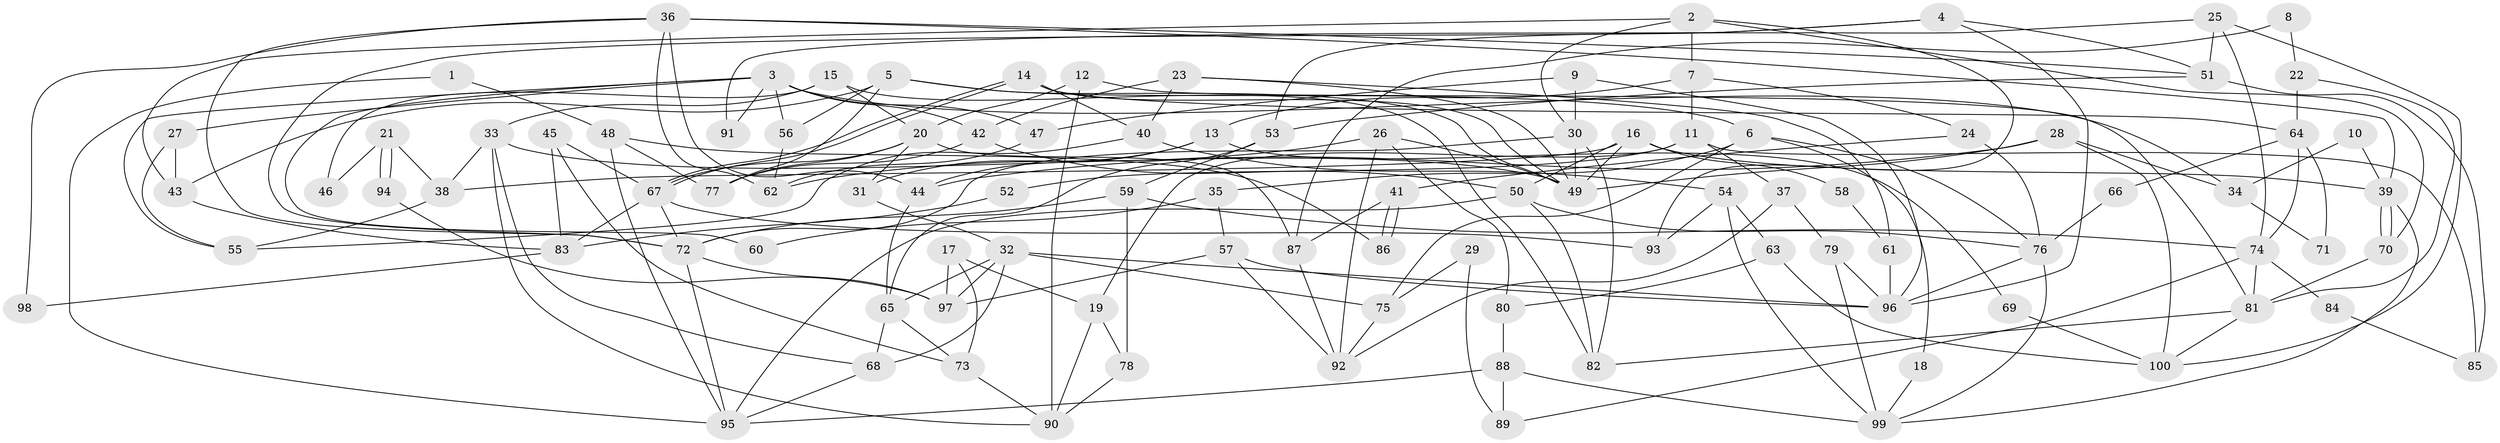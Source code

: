 // Generated by graph-tools (version 1.1) at 2025/38/02/21/25 10:38:59]
// undirected, 100 vertices, 200 edges
graph export_dot {
graph [start="1"]
  node [color=gray90,style=filled];
  1;
  2;
  3;
  4;
  5;
  6;
  7;
  8;
  9;
  10;
  11;
  12;
  13;
  14;
  15;
  16;
  17;
  18;
  19;
  20;
  21;
  22;
  23;
  24;
  25;
  26;
  27;
  28;
  29;
  30;
  31;
  32;
  33;
  34;
  35;
  36;
  37;
  38;
  39;
  40;
  41;
  42;
  43;
  44;
  45;
  46;
  47;
  48;
  49;
  50;
  51;
  52;
  53;
  54;
  55;
  56;
  57;
  58;
  59;
  60;
  61;
  62;
  63;
  64;
  65;
  66;
  67;
  68;
  69;
  70;
  71;
  72;
  73;
  74;
  75;
  76;
  77;
  78;
  79;
  80;
  81;
  82;
  83;
  84;
  85;
  86;
  87;
  88;
  89;
  90;
  91;
  92;
  93;
  94;
  95;
  96;
  97;
  98;
  99;
  100;
  1 -- 95;
  1 -- 48;
  2 -- 30;
  2 -- 43;
  2 -- 7;
  2 -- 70;
  2 -- 93;
  3 -- 42;
  3 -- 56;
  3 -- 27;
  3 -- 34;
  3 -- 47;
  3 -- 55;
  3 -- 60;
  3 -- 91;
  4 -- 96;
  4 -- 72;
  4 -- 51;
  4 -- 91;
  5 -- 49;
  5 -- 77;
  5 -- 6;
  5 -- 43;
  5 -- 56;
  6 -- 76;
  6 -- 18;
  6 -- 35;
  6 -- 75;
  7 -- 13;
  7 -- 11;
  7 -- 24;
  8 -- 87;
  8 -- 22;
  9 -- 47;
  9 -- 96;
  9 -- 30;
  10 -- 39;
  10 -- 34;
  11 -- 19;
  11 -- 37;
  11 -- 52;
  11 -- 85;
  12 -- 81;
  12 -- 20;
  12 -- 90;
  13 -- 44;
  13 -- 31;
  13 -- 69;
  14 -- 67;
  14 -- 67;
  14 -- 49;
  14 -- 40;
  14 -- 64;
  15 -- 33;
  15 -- 82;
  15 -- 20;
  15 -- 46;
  16 -- 39;
  16 -- 50;
  16 -- 38;
  16 -- 49;
  16 -- 58;
  17 -- 73;
  17 -- 97;
  17 -- 19;
  18 -- 99;
  19 -- 90;
  19 -- 78;
  20 -- 67;
  20 -- 31;
  20 -- 77;
  20 -- 87;
  21 -- 38;
  21 -- 94;
  21 -- 94;
  21 -- 46;
  22 -- 81;
  22 -- 64;
  23 -- 49;
  23 -- 40;
  23 -- 42;
  23 -- 61;
  24 -- 41;
  24 -- 76;
  25 -- 51;
  25 -- 53;
  25 -- 74;
  25 -- 100;
  26 -- 80;
  26 -- 49;
  26 -- 62;
  26 -- 92;
  27 -- 55;
  27 -- 43;
  28 -- 49;
  28 -- 100;
  28 -- 34;
  28 -- 44;
  29 -- 89;
  29 -- 75;
  30 -- 82;
  30 -- 49;
  30 -- 72;
  31 -- 32;
  32 -- 75;
  32 -- 96;
  32 -- 65;
  32 -- 68;
  32 -- 97;
  33 -- 49;
  33 -- 68;
  33 -- 38;
  33 -- 90;
  34 -- 71;
  35 -- 57;
  35 -- 60;
  36 -- 72;
  36 -- 51;
  36 -- 39;
  36 -- 44;
  36 -- 62;
  36 -- 98;
  37 -- 92;
  37 -- 79;
  38 -- 55;
  39 -- 70;
  39 -- 70;
  39 -- 99;
  40 -- 55;
  40 -- 54;
  41 -- 87;
  41 -- 86;
  41 -- 86;
  42 -- 50;
  42 -- 77;
  43 -- 83;
  44 -- 65;
  45 -- 83;
  45 -- 73;
  45 -- 67;
  47 -- 62;
  48 -- 95;
  48 -- 77;
  48 -- 86;
  50 -- 76;
  50 -- 95;
  50 -- 82;
  51 -- 53;
  51 -- 85;
  52 -- 83;
  53 -- 65;
  53 -- 59;
  54 -- 93;
  54 -- 63;
  54 -- 99;
  56 -- 62;
  57 -- 96;
  57 -- 97;
  57 -- 92;
  58 -- 61;
  59 -- 78;
  59 -- 72;
  59 -- 74;
  61 -- 96;
  63 -- 100;
  63 -- 80;
  64 -- 74;
  64 -- 66;
  64 -- 71;
  65 -- 68;
  65 -- 73;
  66 -- 76;
  67 -- 72;
  67 -- 83;
  67 -- 93;
  68 -- 95;
  69 -- 100;
  70 -- 81;
  72 -- 95;
  72 -- 97;
  73 -- 90;
  74 -- 81;
  74 -- 84;
  74 -- 89;
  75 -- 92;
  76 -- 99;
  76 -- 96;
  78 -- 90;
  79 -- 99;
  79 -- 96;
  80 -- 88;
  81 -- 82;
  81 -- 100;
  83 -- 98;
  84 -- 85;
  87 -- 92;
  88 -- 99;
  88 -- 95;
  88 -- 89;
  94 -- 97;
}
